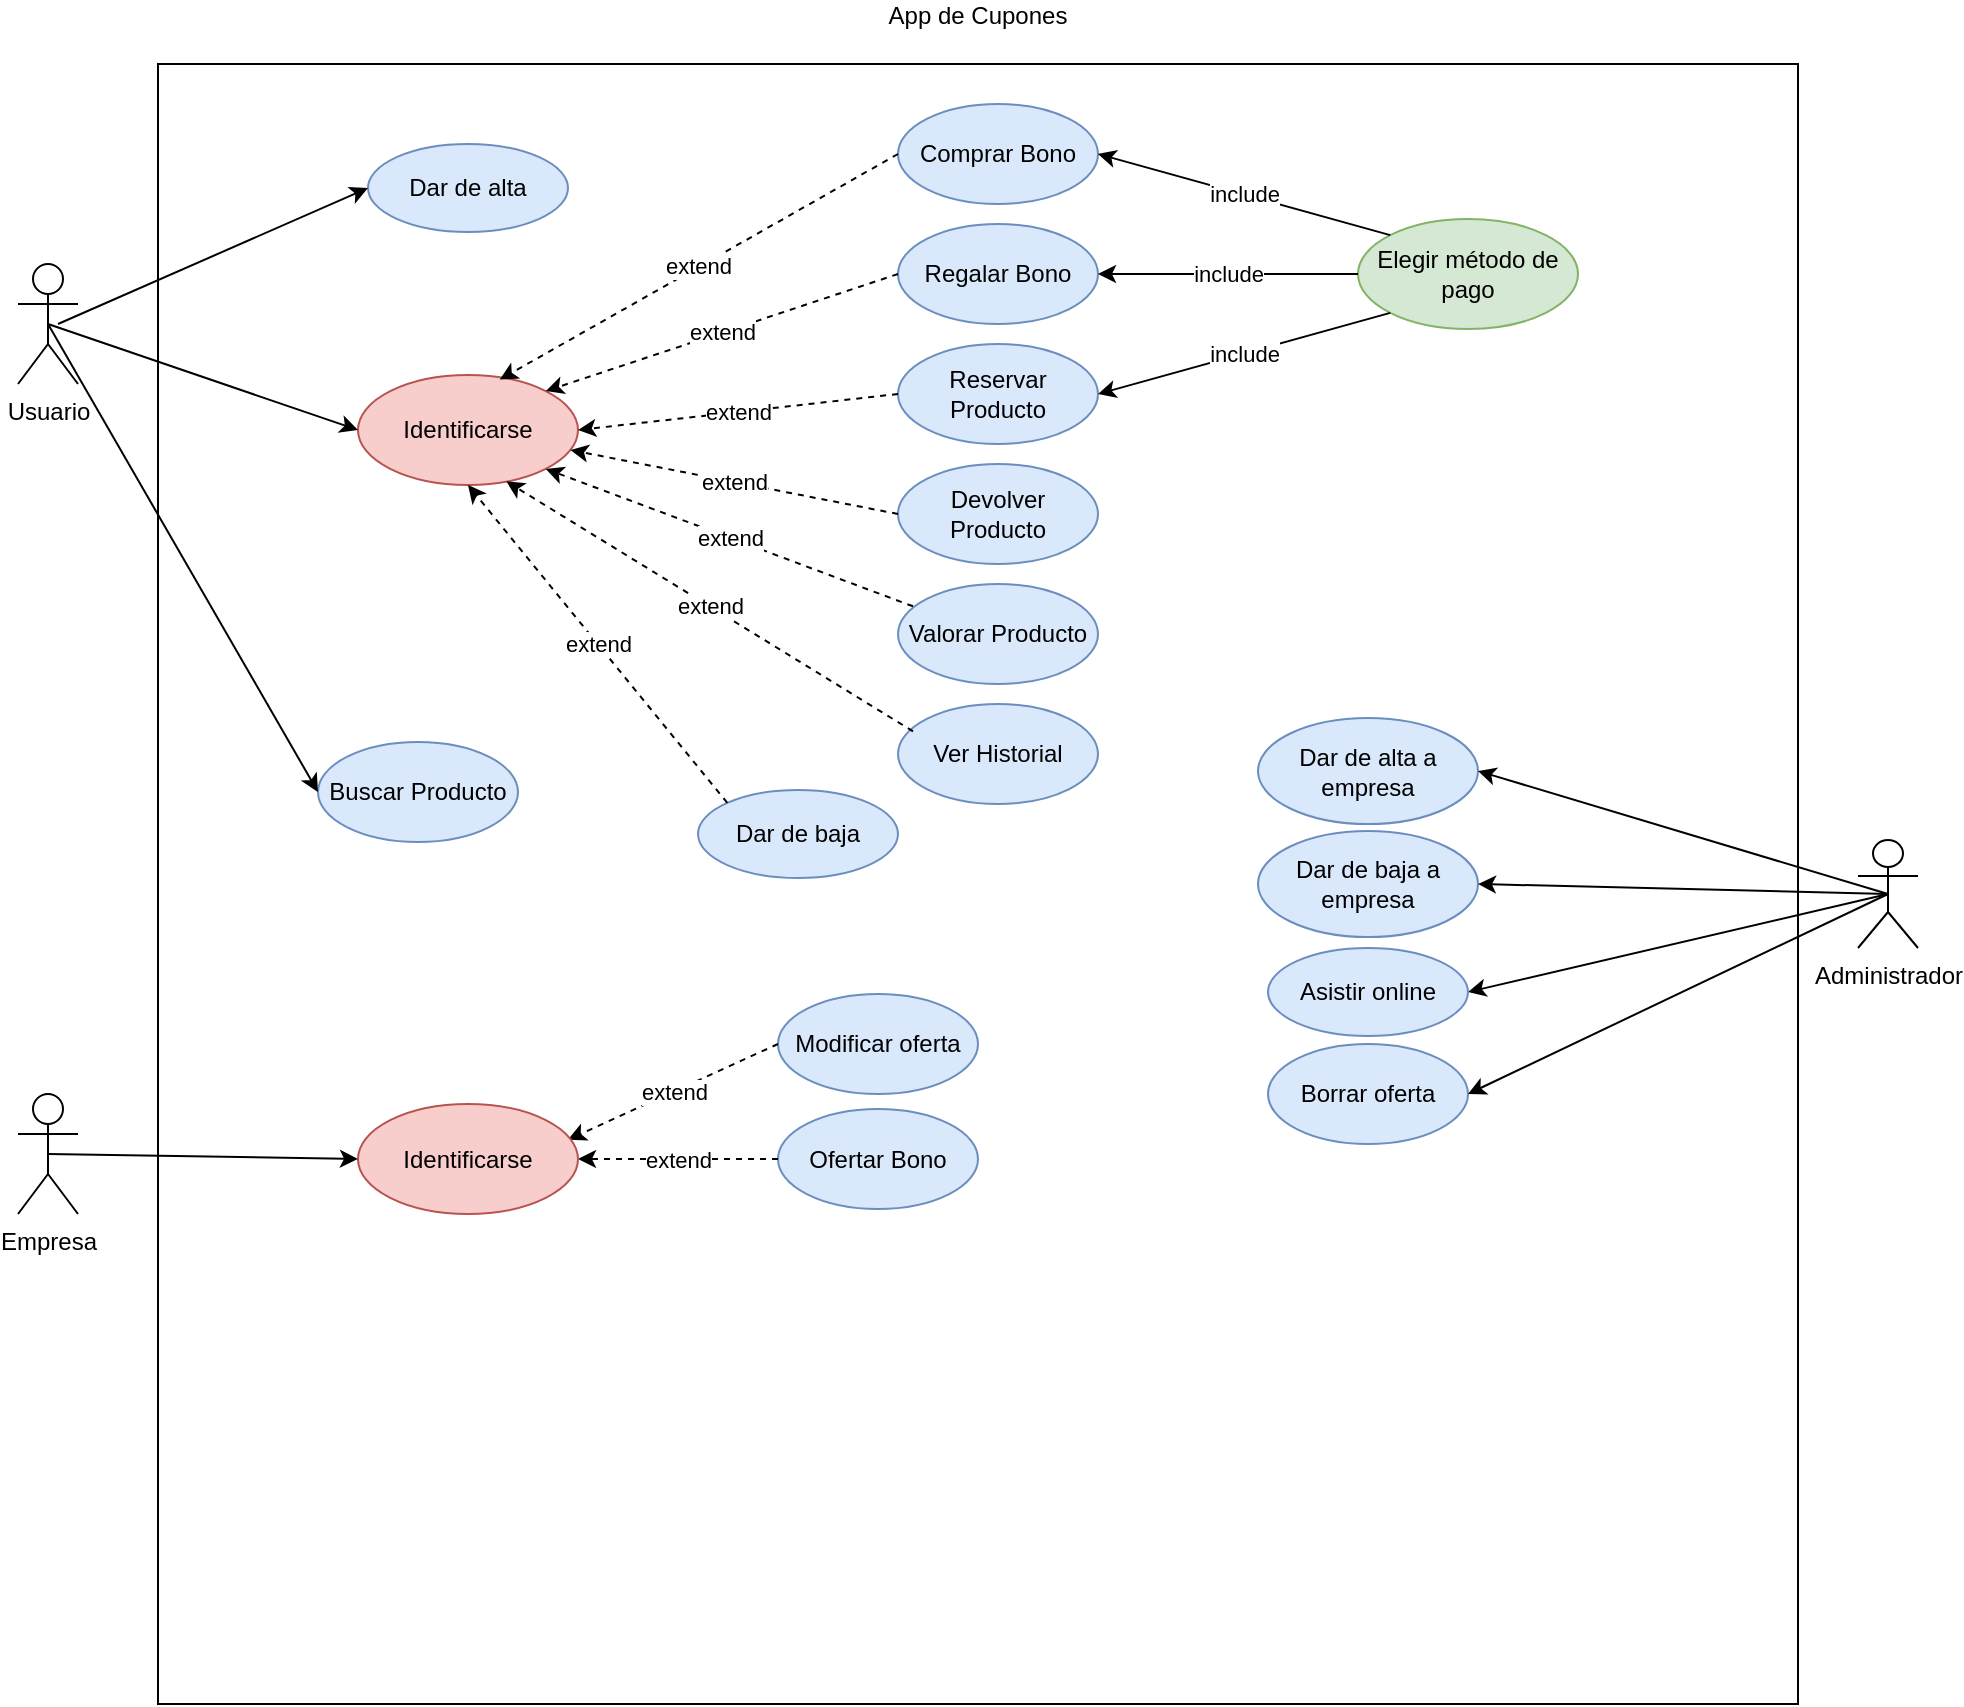<mxfile version="15.8.5" type="github">
  <diagram id="RV5CSDYpfyLuxDymEW0m" name="Page-1">
    <mxGraphModel dx="1185" dy="643" grid="1" gridSize="10" guides="1" tooltips="1" connect="1" arrows="1" fold="1" page="1" pageScale="1" pageWidth="827" pageHeight="1169" math="0" shadow="0">
      <root>
        <mxCell id="0" />
        <mxCell id="1" parent="0" />
        <mxCell id="a6lOTXQf3GXVWLe3gGw5-1" value="&lt;div&gt;App de Cupones&lt;/div&gt;&lt;div&gt;&lt;br&gt;&lt;/div&gt;" style="whiteSpace=wrap;html=1;aspect=fixed;fillColor=none;labelPosition=center;verticalLabelPosition=top;align=center;verticalAlign=bottom;" vertex="1" parent="1">
          <mxGeometry x="180" y="70" width="820" height="820" as="geometry" />
        </mxCell>
        <mxCell id="a6lOTXQf3GXVWLe3gGw5-2" value="&lt;div&gt;Comprar Bono&lt;/div&gt;" style="ellipse;whiteSpace=wrap;html=1;fillColor=#dae8fc;strokeColor=#6c8ebf;" vertex="1" parent="1">
          <mxGeometry x="550" y="90" width="100" height="50" as="geometry" />
        </mxCell>
        <mxCell id="a6lOTXQf3GXVWLe3gGw5-3" value="&lt;div&gt;Usuario&lt;/div&gt;" style="shape=umlActor;verticalLabelPosition=bottom;verticalAlign=top;html=1;outlineConnect=0;fillColor=none;" vertex="1" parent="1">
          <mxGeometry x="110" y="170" width="30" height="60" as="geometry" />
        </mxCell>
        <mxCell id="a6lOTXQf3GXVWLe3gGw5-4" value="&lt;div&gt;Empresa&lt;/div&gt;&lt;div&gt;&lt;br&gt;&lt;/div&gt;" style="shape=umlActor;verticalLabelPosition=bottom;verticalAlign=top;html=1;outlineConnect=0;fillColor=none;" vertex="1" parent="1">
          <mxGeometry x="110" y="585" width="30" height="60" as="geometry" />
        </mxCell>
        <mxCell id="a6lOTXQf3GXVWLe3gGw5-5" value="&lt;div&gt;Administrador&lt;/div&gt;" style="shape=umlActor;verticalLabelPosition=bottom;verticalAlign=top;html=1;outlineConnect=0;fillColor=none;" vertex="1" parent="1">
          <mxGeometry x="1030" y="458" width="30" height="54" as="geometry" />
        </mxCell>
        <mxCell id="a6lOTXQf3GXVWLe3gGw5-7" value="Regalar Bono" style="ellipse;whiteSpace=wrap;html=1;fillColor=#dae8fc;strokeColor=#6c8ebf;" vertex="1" parent="1">
          <mxGeometry x="550" y="150" width="100" height="50" as="geometry" />
        </mxCell>
        <mxCell id="a6lOTXQf3GXVWLe3gGw5-8" value="Ofertar Bono" style="ellipse;whiteSpace=wrap;html=1;fillColor=#dae8fc;strokeColor=#6c8ebf;" vertex="1" parent="1">
          <mxGeometry x="490" y="592.5" width="100" height="50" as="geometry" />
        </mxCell>
        <mxCell id="a6lOTXQf3GXVWLe3gGw5-9" value="&lt;div&gt;Buscar Producto&lt;/div&gt;" style="ellipse;whiteSpace=wrap;html=1;fillColor=#dae8fc;strokeColor=#6c8ebf;" vertex="1" parent="1">
          <mxGeometry x="260" y="409" width="100" height="50" as="geometry" />
        </mxCell>
        <mxCell id="a6lOTXQf3GXVWLe3gGw5-10" value="Reservar Producto" style="ellipse;whiteSpace=wrap;html=1;fillColor=#dae8fc;strokeColor=#6c8ebf;" vertex="1" parent="1">
          <mxGeometry x="550" y="210" width="100" height="50" as="geometry" />
        </mxCell>
        <mxCell id="a6lOTXQf3GXVWLe3gGw5-11" value="Devolver Producto" style="ellipse;whiteSpace=wrap;html=1;fillColor=#dae8fc;strokeColor=#6c8ebf;" vertex="1" parent="1">
          <mxGeometry x="550" y="270" width="100" height="50" as="geometry" />
        </mxCell>
        <mxCell id="a6lOTXQf3GXVWLe3gGw5-12" value="Valorar Producto" style="ellipse;whiteSpace=wrap;html=1;fillColor=#dae8fc;strokeColor=#6c8ebf;" vertex="1" parent="1">
          <mxGeometry x="550" y="330" width="100" height="50" as="geometry" />
        </mxCell>
        <mxCell id="a6lOTXQf3GXVWLe3gGw5-13" value="Modificar oferta" style="ellipse;whiteSpace=wrap;html=1;fillColor=#dae8fc;strokeColor=#6c8ebf;" vertex="1" parent="1">
          <mxGeometry x="490" y="535" width="100" height="50" as="geometry" />
        </mxCell>
        <mxCell id="a6lOTXQf3GXVWLe3gGw5-14" value="Dar de alta a empresa" style="ellipse;whiteSpace=wrap;html=1;fillColor=#dae8fc;strokeColor=#6c8ebf;" vertex="1" parent="1">
          <mxGeometry x="730" y="397" width="110" height="53" as="geometry" />
        </mxCell>
        <mxCell id="a6lOTXQf3GXVWLe3gGw5-15" value="Dar de baja a empresa" style="ellipse;whiteSpace=wrap;html=1;fillColor=#dae8fc;strokeColor=#6c8ebf;" vertex="1" parent="1">
          <mxGeometry x="730" y="453.5" width="110" height="53" as="geometry" />
        </mxCell>
        <mxCell id="a6lOTXQf3GXVWLe3gGw5-16" value="Elegir método de pago" style="ellipse;whiteSpace=wrap;html=1;fillColor=#d5e8d4;strokeColor=#82b366;" vertex="1" parent="1">
          <mxGeometry x="780" y="147.5" width="110" height="55" as="geometry" />
        </mxCell>
        <mxCell id="a6lOTXQf3GXVWLe3gGw5-18" value="extend" style="endArrow=classic;html=1;rounded=0;exitX=0;exitY=0.5;exitDx=0;exitDy=0;entryX=0.955;entryY=0.324;entryDx=0;entryDy=0;dashed=1;entryPerimeter=0;" edge="1" parent="1" source="a6lOTXQf3GXVWLe3gGw5-13" target="a6lOTXQf3GXVWLe3gGw5-31">
          <mxGeometry width="50" height="50" relative="1" as="geometry">
            <mxPoint x="540" y="520" as="sourcePoint" />
            <mxPoint x="590" y="470" as="targetPoint" />
          </mxGeometry>
        </mxCell>
        <mxCell id="a6lOTXQf3GXVWLe3gGw5-19" value="extend" style="endArrow=classic;html=1;rounded=0;exitX=0;exitY=0.5;exitDx=0;exitDy=0;entryX=1;entryY=0.5;entryDx=0;entryDy=0;dashed=1;" edge="1" parent="1" source="a6lOTXQf3GXVWLe3gGw5-8" target="a6lOTXQf3GXVWLe3gGw5-31">
          <mxGeometry width="50" height="50" relative="1" as="geometry">
            <mxPoint x="135" y="625" as="sourcePoint" />
            <mxPoint x="260" y="595" as="targetPoint" />
          </mxGeometry>
        </mxCell>
        <mxCell id="a6lOTXQf3GXVWLe3gGw5-20" value="Identificarse" style="ellipse;whiteSpace=wrap;html=1;fillColor=#f8cecc;strokeColor=#b85450;" vertex="1" parent="1">
          <mxGeometry x="280" y="225.5" width="110" height="55" as="geometry" />
        </mxCell>
        <mxCell id="a6lOTXQf3GXVWLe3gGw5-21" value="extend" style="endArrow=classic;html=1;rounded=0;entryX=0.644;entryY=0.042;entryDx=0;entryDy=0;dashed=1;entryPerimeter=0;exitX=0;exitY=0.5;exitDx=0;exitDy=0;" edge="1" parent="1" source="a6lOTXQf3GXVWLe3gGw5-2" target="a6lOTXQf3GXVWLe3gGw5-20">
          <mxGeometry width="50" height="50" relative="1" as="geometry">
            <mxPoint x="460" y="115" as="sourcePoint" />
            <mxPoint x="379.99" y="184.49" as="targetPoint" />
          </mxGeometry>
        </mxCell>
        <mxCell id="a6lOTXQf3GXVWLe3gGw5-22" value="extend" style="endArrow=classic;html=1;rounded=0;exitX=0;exitY=0.5;exitDx=0;exitDy=0;entryX=1;entryY=0;entryDx=0;entryDy=0;dashed=1;" edge="1" parent="1" source="a6lOTXQf3GXVWLe3gGw5-7" target="a6lOTXQf3GXVWLe3gGw5-20">
          <mxGeometry width="50" height="50" relative="1" as="geometry">
            <mxPoint x="323.891" y="190.555" as="sourcePoint" />
            <mxPoint x="410" y="125" as="targetPoint" />
          </mxGeometry>
        </mxCell>
        <mxCell id="a6lOTXQf3GXVWLe3gGw5-23" value="extend" style="endArrow=classic;html=1;rounded=0;exitX=0;exitY=0.5;exitDx=0;exitDy=0;entryX=1;entryY=0.5;entryDx=0;entryDy=0;dashed=1;" edge="1" parent="1" source="a6lOTXQf3GXVWLe3gGw5-10" target="a6lOTXQf3GXVWLe3gGw5-20">
          <mxGeometry width="50" height="50" relative="1" as="geometry">
            <mxPoint x="323.891" y="190.555" as="sourcePoint" />
            <mxPoint x="410" y="185" as="targetPoint" />
          </mxGeometry>
        </mxCell>
        <mxCell id="a6lOTXQf3GXVWLe3gGw5-24" value="extend" style="endArrow=classic;html=1;rounded=0;exitX=0;exitY=0.5;exitDx=0;exitDy=0;dashed=1;" edge="1" parent="1" source="a6lOTXQf3GXVWLe3gGw5-11" target="a6lOTXQf3GXVWLe3gGw5-20">
          <mxGeometry width="50" height="50" relative="1" as="geometry">
            <mxPoint x="338.35" y="219.515" as="sourcePoint" />
            <mxPoint x="410" y="245" as="targetPoint" />
          </mxGeometry>
        </mxCell>
        <mxCell id="a6lOTXQf3GXVWLe3gGw5-25" value="extend" style="endArrow=classic;html=1;rounded=0;exitX=0.075;exitY=0.223;exitDx=0;exitDy=0;exitPerimeter=0;dashed=1;entryX=1;entryY=1;entryDx=0;entryDy=0;" edge="1" parent="1" source="a6lOTXQf3GXVWLe3gGw5-12" target="a6lOTXQf3GXVWLe3gGw5-20">
          <mxGeometry width="50" height="50" relative="1" as="geometry">
            <mxPoint x="323.891" y="229.445" as="sourcePoint" />
            <mxPoint x="410" y="300" as="targetPoint" />
          </mxGeometry>
        </mxCell>
        <mxCell id="a6lOTXQf3GXVWLe3gGw5-26" value="" style="endArrow=classic;html=1;rounded=0;exitX=0.5;exitY=0.5;exitDx=0;exitDy=0;entryX=0;entryY=0.5;entryDx=0;entryDy=0;exitPerimeter=0;" edge="1" parent="1" source="a6lOTXQf3GXVWLe3gGw5-3" target="a6lOTXQf3GXVWLe3gGw5-20">
          <mxGeometry width="50" height="50" relative="1" as="geometry">
            <mxPoint x="323.891" y="190.555" as="sourcePoint" />
            <mxPoint x="410" y="125" as="targetPoint" />
          </mxGeometry>
        </mxCell>
        <mxCell id="a6lOTXQf3GXVWLe3gGw5-27" value="" style="endArrow=classic;html=1;rounded=0;exitX=0.5;exitY=0.5;exitDx=0;exitDy=0;entryX=0;entryY=0.5;entryDx=0;entryDy=0;exitPerimeter=0;" edge="1" parent="1" source="a6lOTXQf3GXVWLe3gGw5-3" target="a6lOTXQf3GXVWLe3gGw5-9">
          <mxGeometry width="50" height="50" relative="1" as="geometry">
            <mxPoint x="135" y="210" as="sourcePoint" />
            <mxPoint x="290" y="210" as="targetPoint" />
          </mxGeometry>
        </mxCell>
        <mxCell id="a6lOTXQf3GXVWLe3gGw5-28" value="include" style="endArrow=classic;html=1;rounded=0;exitX=0;exitY=0.5;exitDx=0;exitDy=0;entryX=1;entryY=0.5;entryDx=0;entryDy=0;" edge="1" parent="1" source="a6lOTXQf3GXVWLe3gGw5-16" target="a6lOTXQf3GXVWLe3gGw5-7">
          <mxGeometry width="50" height="50" relative="1" as="geometry">
            <mxPoint x="397.47" y="202.025" as="sourcePoint" />
            <mxPoint x="470" y="187.5" as="targetPoint" />
          </mxGeometry>
        </mxCell>
        <mxCell id="a6lOTXQf3GXVWLe3gGw5-29" value="include" style="endArrow=classic;html=1;rounded=0;exitX=0;exitY=0;exitDx=0;exitDy=0;entryX=1;entryY=0.5;entryDx=0;entryDy=0;" edge="1" parent="1" source="a6lOTXQf3GXVWLe3gGw5-16" target="a6lOTXQf3GXVWLe3gGw5-2">
          <mxGeometry width="50" height="50" relative="1" as="geometry">
            <mxPoint x="570" y="187.5" as="sourcePoint" />
            <mxPoint x="610" y="152.5" as="targetPoint" />
          </mxGeometry>
        </mxCell>
        <mxCell id="a6lOTXQf3GXVWLe3gGw5-30" value="Ver Historial" style="ellipse;whiteSpace=wrap;html=1;fillColor=#dae8fc;strokeColor=#6c8ebf;" vertex="1" parent="1">
          <mxGeometry x="550" y="390" width="100" height="50" as="geometry" />
        </mxCell>
        <mxCell id="a6lOTXQf3GXVWLe3gGw5-31" value="Identificarse" style="ellipse;whiteSpace=wrap;html=1;fillColor=#f8cecc;strokeColor=#b85450;" vertex="1" parent="1">
          <mxGeometry x="280" y="590" width="110" height="55" as="geometry" />
        </mxCell>
        <mxCell id="a6lOTXQf3GXVWLe3gGw5-32" value="extend" style="endArrow=classic;html=1;rounded=0;exitX=0.075;exitY=0.273;exitDx=0;exitDy=0;dashed=1;exitPerimeter=0;entryX=0.674;entryY=0.967;entryDx=0;entryDy=0;entryPerimeter=0;" edge="1" parent="1" source="a6lOTXQf3GXVWLe3gGw5-30" target="a6lOTXQf3GXVWLe3gGw5-20">
          <mxGeometry width="50" height="50" relative="1" as="geometry">
            <mxPoint x="135" y="210" as="sourcePoint" />
            <mxPoint x="270" y="375" as="targetPoint" />
          </mxGeometry>
        </mxCell>
        <mxCell id="a6lOTXQf3GXVWLe3gGw5-35" value="" style="endArrow=classic;html=1;rounded=0;exitX=0.5;exitY=0.5;exitDx=0;exitDy=0;entryX=1;entryY=0.5;entryDx=0;entryDy=0;exitPerimeter=0;" edge="1" parent="1" source="a6lOTXQf3GXVWLe3gGw5-5" target="a6lOTXQf3GXVWLe3gGw5-14">
          <mxGeometry width="50" height="50" relative="1" as="geometry">
            <mxPoint x="869.038" y="363.787" as="sourcePoint" />
            <mxPoint x="957.0" y="460" as="targetPoint" />
          </mxGeometry>
        </mxCell>
        <mxCell id="a6lOTXQf3GXVWLe3gGw5-36" value="" style="endArrow=classic;html=1;rounded=0;entryX=0;entryY=0.5;entryDx=0;entryDy=0;exitX=0.5;exitY=0.5;exitDx=0;exitDy=0;exitPerimeter=0;" edge="1" parent="1" source="a6lOTXQf3GXVWLe3gGw5-4" target="a6lOTXQf3GXVWLe3gGw5-31">
          <mxGeometry width="50" height="50" relative="1" as="geometry">
            <mxPoint x="135" y="210" as="sourcePoint" />
            <mxPoint x="270" y="375" as="targetPoint" />
          </mxGeometry>
        </mxCell>
        <mxCell id="a6lOTXQf3GXVWLe3gGw5-37" value="include" style="endArrow=classic;html=1;rounded=0;exitX=0;exitY=1;exitDx=0;exitDy=0;entryX=1;entryY=0.5;entryDx=0;entryDy=0;" edge="1" parent="1" source="a6lOTXQf3GXVWLe3gGw5-16" target="a6lOTXQf3GXVWLe3gGw5-10">
          <mxGeometry width="50" height="50" relative="1" as="geometry">
            <mxPoint x="570" y="187.5" as="sourcePoint" />
            <mxPoint x="641.65" y="161.19" as="targetPoint" />
          </mxGeometry>
        </mxCell>
        <mxCell id="a6lOTXQf3GXVWLe3gGw5-38" value="" style="endArrow=classic;html=1;rounded=0;exitX=0.5;exitY=0.5;exitDx=0;exitDy=0;exitPerimeter=0;entryX=1;entryY=0.5;entryDx=0;entryDy=0;" edge="1" parent="1" source="a6lOTXQf3GXVWLe3gGw5-5" target="a6lOTXQf3GXVWLe3gGw5-39">
          <mxGeometry width="50" height="50" relative="1" as="geometry">
            <mxPoint x="1055" y="385" as="sourcePoint" />
            <mxPoint x="967" y="362.5" as="targetPoint" />
          </mxGeometry>
        </mxCell>
        <mxCell id="a6lOTXQf3GXVWLe3gGw5-39" value="Asistir online" style="ellipse;whiteSpace=wrap;html=1;fillColor=#dae8fc;strokeColor=#6c8ebf;" vertex="1" parent="1">
          <mxGeometry x="735" y="512" width="100" height="44" as="geometry" />
        </mxCell>
        <mxCell id="a6lOTXQf3GXVWLe3gGw5-41" value="Borrar oferta" style="ellipse;whiteSpace=wrap;html=1;fillColor=#dae8fc;strokeColor=#6c8ebf;" vertex="1" parent="1">
          <mxGeometry x="735" y="560" width="100" height="50" as="geometry" />
        </mxCell>
        <mxCell id="a6lOTXQf3GXVWLe3gGw5-42" value="&lt;div&gt;&lt;br&gt;&lt;/div&gt;" style="endArrow=classic;html=1;rounded=0;exitX=0.5;exitY=0.5;exitDx=0;exitDy=0;entryX=1;entryY=0.5;entryDx=0;entryDy=0;exitPerimeter=0;" edge="1" parent="1" source="a6lOTXQf3GXVWLe3gGw5-5" target="a6lOTXQf3GXVWLe3gGw5-41">
          <mxGeometry width="50" height="50" relative="1" as="geometry">
            <mxPoint x="500" y="627.5" as="sourcePoint" />
            <mxPoint x="400" y="627.5" as="targetPoint" />
          </mxGeometry>
        </mxCell>
        <mxCell id="a6lOTXQf3GXVWLe3gGw5-43" value="Dar de alta" style="ellipse;whiteSpace=wrap;html=1;fillColor=#dae8fc;strokeColor=#6c8ebf;" vertex="1" parent="1">
          <mxGeometry x="285" y="110" width="100" height="44" as="geometry" />
        </mxCell>
        <mxCell id="a6lOTXQf3GXVWLe3gGw5-44" value="" style="endArrow=classic;html=1;rounded=0;entryX=0;entryY=0.5;entryDx=0;entryDy=0;" edge="1" parent="1" target="a6lOTXQf3GXVWLe3gGw5-43">
          <mxGeometry width="50" height="50" relative="1" as="geometry">
            <mxPoint x="130" y="200" as="sourcePoint" />
            <mxPoint x="290" y="263.0" as="targetPoint" />
          </mxGeometry>
        </mxCell>
        <mxCell id="a6lOTXQf3GXVWLe3gGw5-46" value="Dar de baja" style="ellipse;whiteSpace=wrap;html=1;fillColor=#dae8fc;strokeColor=#6c8ebf;" vertex="1" parent="1">
          <mxGeometry x="450" y="433" width="100" height="44" as="geometry" />
        </mxCell>
        <mxCell id="a6lOTXQf3GXVWLe3gGw5-47" value="extend" style="endArrow=classic;html=1;rounded=0;exitX=0;exitY=0;exitDx=0;exitDy=0;dashed=1;entryX=0.5;entryY=1;entryDx=0;entryDy=0;" edge="1" parent="1" source="a6lOTXQf3GXVWLe3gGw5-46" target="a6lOTXQf3GXVWLe3gGw5-20">
          <mxGeometry width="50" height="50" relative="1" as="geometry">
            <mxPoint x="567.5" y="413.65" as="sourcePoint" />
            <mxPoint x="364.14" y="288.685" as="targetPoint" />
          </mxGeometry>
        </mxCell>
        <mxCell id="a6lOTXQf3GXVWLe3gGw5-48" value="" style="endArrow=classic;html=1;rounded=0;exitX=0.5;exitY=0.5;exitDx=0;exitDy=0;entryX=1;entryY=0.5;entryDx=0;entryDy=0;exitPerimeter=0;" edge="1" parent="1" source="a6lOTXQf3GXVWLe3gGw5-5" target="a6lOTXQf3GXVWLe3gGw5-15">
          <mxGeometry width="50" height="50" relative="1" as="geometry">
            <mxPoint x="1055" y="495" as="sourcePoint" />
            <mxPoint x="790.0" y="441.0" as="targetPoint" />
          </mxGeometry>
        </mxCell>
      </root>
    </mxGraphModel>
  </diagram>
</mxfile>
